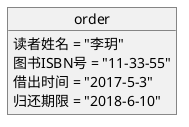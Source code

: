 @startuml

object order {
	 	读者姓名 = "李玥"
	 	图书ISBN号 = "11-33-55"
	 	借出时间 = "2017-5-3"
	 	归还期限 = "2018-6-10"
}


@endumlml